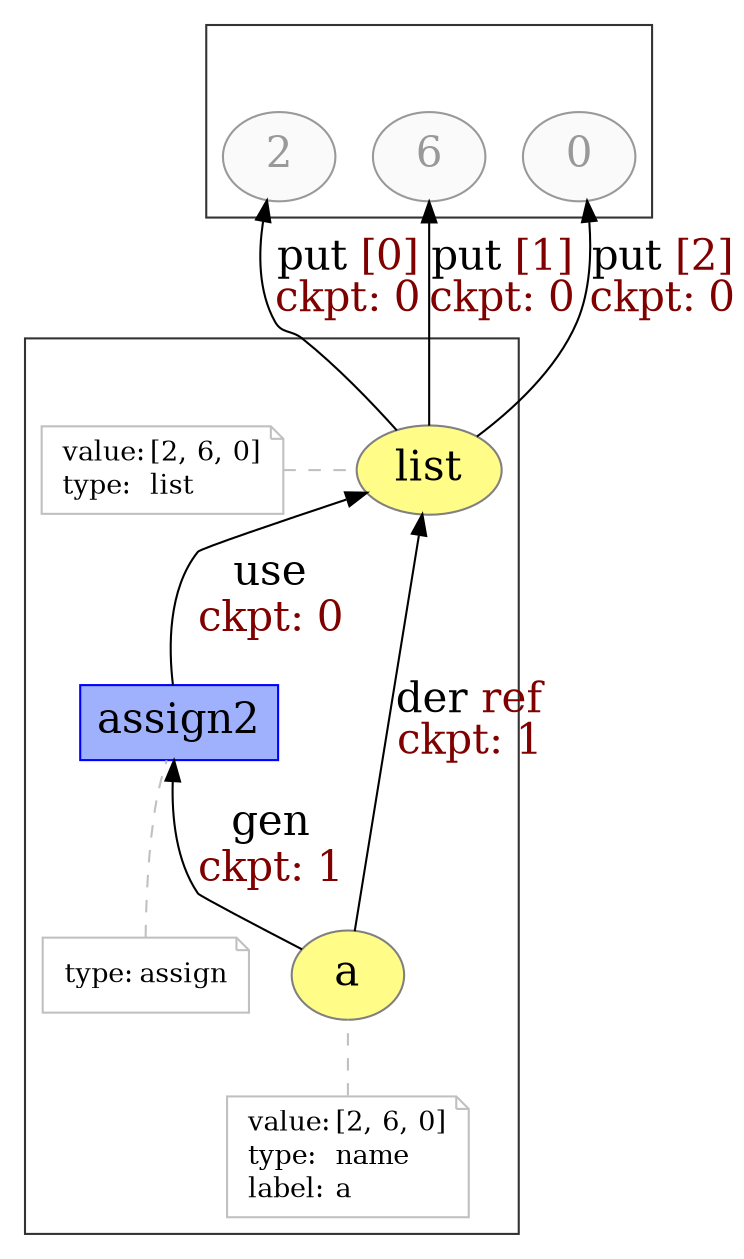 digraph "PROV" { size="16,12"; rankdir="BT";
newrank=true;
splines = "spline"

subgraph cluster_0 {
    labeljust="r"
    labelloc="b"
    color = "#333333"
    fontcolor = "#333333"
    fontsize = "24"
    fontcolor = "white"
    label = "Assign";
    "g/list";
    "g/a"; "g/assign2"
    "g/list-attrs";
    "g/a-attrs"; "g/assign2-attrs"
    
}
subgraph cluster_1 {
    labeljust="r"
    labelloc="b"
    color = "#333333"
    fontcolor = "#333333"
    fontsize = "24"
    fontcolor="white"
    label = "Members";
    "g/2"; "g/6";  "g/0"; 
}

"g/6" [fillcolor="#FAFAFA",color="#999999",style="filled",fontcolor="#999999",label="6",URL="g/6",fontsize="20"]
"g/2" [fillcolor="#FAFAFA",color="#999999",style="filled",fontcolor="#999999",label="2",URL="g/2",fontsize="20"]
"g/0" [fillcolor="#FAFAFA",color="#999999",style="filled",fontcolor="#999999",label="0",URL="g/0",fontsize="20"]
"g/list" [fillcolor="#FFFC87",color="#808080",style="filled",label="list",URL="g/list",fontsize="20"]
"g/list-attrs" [color="gray",shape="note",fontsize="13",fontcolor="black",label=<<TABLE cellpadding="0" border="0">
	<TR>
	    <TD align="left">value:</TD>
	    <TD align="left">[2, 6, 0]</TD>
	</TR>
	<TR>
	    <TD align="left">type:</TD>
	    <TD align="left">list</TD>
	</TR>
</TABLE>>]
"g/list-attrs" -> "g/list" [color="gray",style="dashed",arrowhead="none"]
"g/list" -> "g/2" [fontsize="20",labeldistance="1",color="black",labelangle="60.0",rotation="20",label=<<font color="black">put</font><font color="#800000">&nbsp;[0]<br/>ckpt:&nbsp;0</font>>]
"g/list" -> "g/6" [fontsize="20",labeldistance="1",color="black",labelangle="60.0",rotation="20",label=<<font color="black">put</font><font color="#800000">&nbsp;[1]<br/>ckpt:&nbsp;0</font>>]
"g/list" -> "g/0" [fontsize="20",labeldistance="1",color="black",labelangle="60.0",rotation="20",label=<<font color="black">put</font><font color="#800000">&nbsp;[2]<br/>ckpt:&nbsp;0</font>>]
"g/a" [fillcolor="#FFFC87",color="#808080",style="filled",label="a",URL="g/a",fontsize="20"]
"g/a-attrs" [color="gray",shape="note",fontsize="13",fontcolor="black",label=<<TABLE cellpadding="0" border="0">
	<TR>
	    <TD align="left">value:</TD>
	    <TD align="left">[2, 6, 0]</TD>
	</TR>
	<TR>
	    <TD align="left">type:</TD>
	    <TD align="left">name</TD>
	</TR>
	<TR>
	    <TD align="left">label:</TD>
	    <TD align="left">a</TD>
	</TR>
</TABLE>>]
"g/a-attrs" -> "g/a" [color="gray",style="dashed",arrowhead="none"]
"g/assign2" [fillcolor="#9FB1FC",color="#0000FF",shape="polygon",sides="4",style="filled",label="assign2",URL="g/assign2",fontsize="20"]
"g/assign2-attrs" [color="gray",shape="note",fontsize="13",fontcolor="black",label=<<TABLE cellpadding="0" border="0">
	<TR>
	    <TD align="left">type:</TD>
	    <TD align="left">assign</TD>
	</TR>
</TABLE>>]
"g/assign2-attrs" -> "g/assign2" [color="gray",style="dashed",arrowhead="none"]
"g/a" -> "g/list" [fontsize="20",labeldistance="1",color="black",labelangle="60.0",rotation="20",label=<<font color="black">der</font><font color="#800000">&nbsp;ref<br/>ckpt:&nbsp;1</font>>]
"g/assign2" -> "g/list" [fontsize="20",labeldistance="1",color="black",labelangle="60.0",rotation="20",label=<<font color="black">use</font><font color="#800000"><br/>ckpt:&nbsp;0</font>>]

{rank=same "g/list" "g/list-attrs"}
"g/a" -> "g/assign2" [fontsize="20",labeldistance="1",color="black",labelangle="60.0",rotation="20",label=<<font color="black">gen</font><font color="#800000"><br/>ckpt:&nbsp;1</font>>]
}